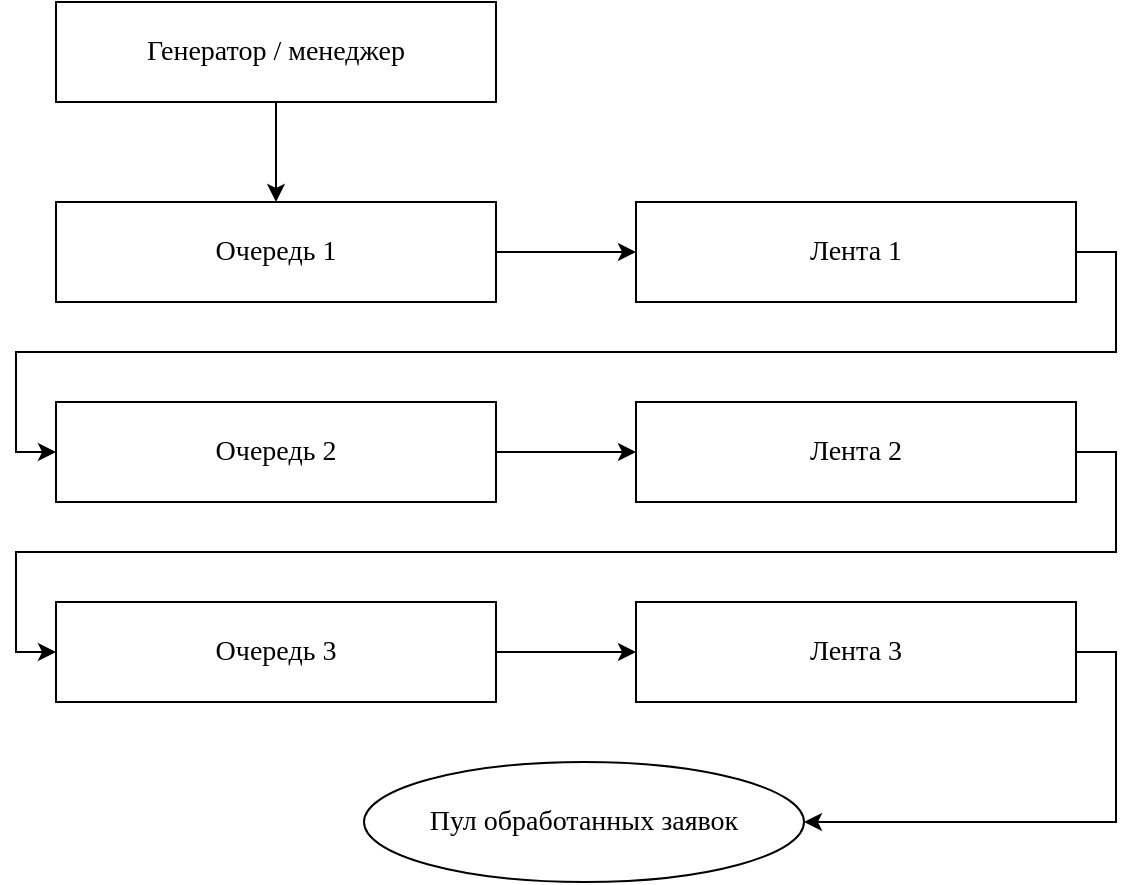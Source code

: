 <mxfile version="13.0.3" type="device"><diagram id="xp2aPCGAGuX7D-4XBKmI" name="Page-1"><mxGraphModel dx="1334" dy="816" grid="1" gridSize="10" guides="1" tooltips="1" connect="1" arrows="1" fold="1" page="1" pageScale="1" pageWidth="827" pageHeight="1169" math="0" shadow="0"><root><mxCell id="0"/><mxCell id="1" parent="0"/><mxCell id="e2n1UVV3y9gbZVH_CEAy-10" style="edgeStyle=orthogonalEdgeStyle;rounded=0;orthogonalLoop=1;jettySize=auto;html=1;exitX=1;exitY=0.5;exitDx=0;exitDy=0;entryX=0;entryY=0.5;entryDx=0;entryDy=0;fontFamily=Times New Roman;fontSize=14;" edge="1" parent="1" source="e2n1UVV3y9gbZVH_CEAy-1" target="e2n1UVV3y9gbZVH_CEAy-2"><mxGeometry relative="1" as="geometry"/></mxCell><mxCell id="e2n1UVV3y9gbZVH_CEAy-1" value="Очередь 1" style="rounded=0;whiteSpace=wrap;html=1;fontSize=14;fontFamily=Times New Roman;" vertex="1" parent="1"><mxGeometry x="40" y="180" width="220" height="50" as="geometry"/></mxCell><mxCell id="e2n1UVV3y9gbZVH_CEAy-11" style="edgeStyle=orthogonalEdgeStyle;rounded=0;orthogonalLoop=1;jettySize=auto;html=1;exitX=1;exitY=0.5;exitDx=0;exitDy=0;entryX=0;entryY=0.5;entryDx=0;entryDy=0;fontFamily=Times New Roman;fontSize=14;" edge="1" parent="1" source="e2n1UVV3y9gbZVH_CEAy-2" target="e2n1UVV3y9gbZVH_CEAy-4"><mxGeometry relative="1" as="geometry"/></mxCell><mxCell id="e2n1UVV3y9gbZVH_CEAy-2" value="Лента 1" style="rounded=0;whiteSpace=wrap;html=1;fontSize=14;fontFamily=Times New Roman;" vertex="1" parent="1"><mxGeometry x="330" y="180" width="220" height="50" as="geometry"/></mxCell><mxCell id="e2n1UVV3y9gbZVH_CEAy-12" style="edgeStyle=orthogonalEdgeStyle;curved=1;rounded=0;orthogonalLoop=1;jettySize=auto;html=1;exitX=1;exitY=0.5;exitDx=0;exitDy=0;entryX=0;entryY=0.5;entryDx=0;entryDy=0;fontFamily=Times New Roman;fontSize=14;" edge="1" parent="1" source="e2n1UVV3y9gbZVH_CEAy-4" target="e2n1UVV3y9gbZVH_CEAy-5"><mxGeometry relative="1" as="geometry"/></mxCell><mxCell id="e2n1UVV3y9gbZVH_CEAy-4" value="Очередь 2" style="rounded=0;whiteSpace=wrap;html=1;fontSize=14;fontFamily=Times New Roman;" vertex="1" parent="1"><mxGeometry x="40" y="280" width="220" height="50" as="geometry"/></mxCell><mxCell id="e2n1UVV3y9gbZVH_CEAy-13" style="edgeStyle=orthogonalEdgeStyle;rounded=0;orthogonalLoop=1;jettySize=auto;html=1;exitX=1;exitY=0.5;exitDx=0;exitDy=0;entryX=0;entryY=0.5;entryDx=0;entryDy=0;fontFamily=Times New Roman;fontSize=14;" edge="1" parent="1" source="e2n1UVV3y9gbZVH_CEAy-5" target="e2n1UVV3y9gbZVH_CEAy-6"><mxGeometry relative="1" as="geometry"/></mxCell><mxCell id="e2n1UVV3y9gbZVH_CEAy-5" value="Лента 2" style="rounded=0;whiteSpace=wrap;html=1;fontSize=14;fontFamily=Times New Roman;" vertex="1" parent="1"><mxGeometry x="330" y="280" width="220" height="50" as="geometry"/></mxCell><mxCell id="e2n1UVV3y9gbZVH_CEAy-14" style="edgeStyle=orthogonalEdgeStyle;rounded=0;orthogonalLoop=1;jettySize=auto;html=1;exitX=1;exitY=0.5;exitDx=0;exitDy=0;entryX=0;entryY=0.5;entryDx=0;entryDy=0;fontFamily=Times New Roman;fontSize=14;" edge="1" parent="1" source="e2n1UVV3y9gbZVH_CEAy-6" target="e2n1UVV3y9gbZVH_CEAy-7"><mxGeometry relative="1" as="geometry"/></mxCell><mxCell id="e2n1UVV3y9gbZVH_CEAy-6" value="Очередь 3" style="rounded=0;whiteSpace=wrap;html=1;fontSize=14;fontFamily=Times New Roman;" vertex="1" parent="1"><mxGeometry x="40" y="380" width="220" height="50" as="geometry"/></mxCell><mxCell id="e2n1UVV3y9gbZVH_CEAy-16" style="edgeStyle=orthogonalEdgeStyle;rounded=0;orthogonalLoop=1;jettySize=auto;html=1;exitX=1;exitY=0.5;exitDx=0;exitDy=0;entryX=1;entryY=0.5;entryDx=0;entryDy=0;fontFamily=Times New Roman;fontSize=14;" edge="1" parent="1" source="e2n1UVV3y9gbZVH_CEAy-7" target="e2n1UVV3y9gbZVH_CEAy-15"><mxGeometry relative="1" as="geometry"/></mxCell><mxCell id="e2n1UVV3y9gbZVH_CEAy-7" value="Лента 3" style="rounded=0;whiteSpace=wrap;html=1;fontSize=14;fontFamily=Times New Roman;" vertex="1" parent="1"><mxGeometry x="330" y="380" width="220" height="50" as="geometry"/></mxCell><mxCell id="e2n1UVV3y9gbZVH_CEAy-9" style="edgeStyle=orthogonalEdgeStyle;rounded=0;orthogonalLoop=1;jettySize=auto;html=1;exitX=0.5;exitY=1;exitDx=0;exitDy=0;fontFamily=Times New Roman;fontSize=14;" edge="1" parent="1" source="e2n1UVV3y9gbZVH_CEAy-8" target="e2n1UVV3y9gbZVH_CEAy-1"><mxGeometry relative="1" as="geometry"/></mxCell><mxCell id="e2n1UVV3y9gbZVH_CEAy-8" value="Генератор / менеджер" style="rounded=0;whiteSpace=wrap;html=1;fontSize=14;fontFamily=Times New Roman;" vertex="1" parent="1"><mxGeometry x="40" y="80" width="220" height="50" as="geometry"/></mxCell><mxCell id="e2n1UVV3y9gbZVH_CEAy-15" value="Пул обработанных заявок" style="ellipse;whiteSpace=wrap;html=1;fontFamily=Times New Roman;fontSize=14;" vertex="1" parent="1"><mxGeometry x="194" y="460" width="220" height="60" as="geometry"/></mxCell></root></mxGraphModel></diagram></mxfile>